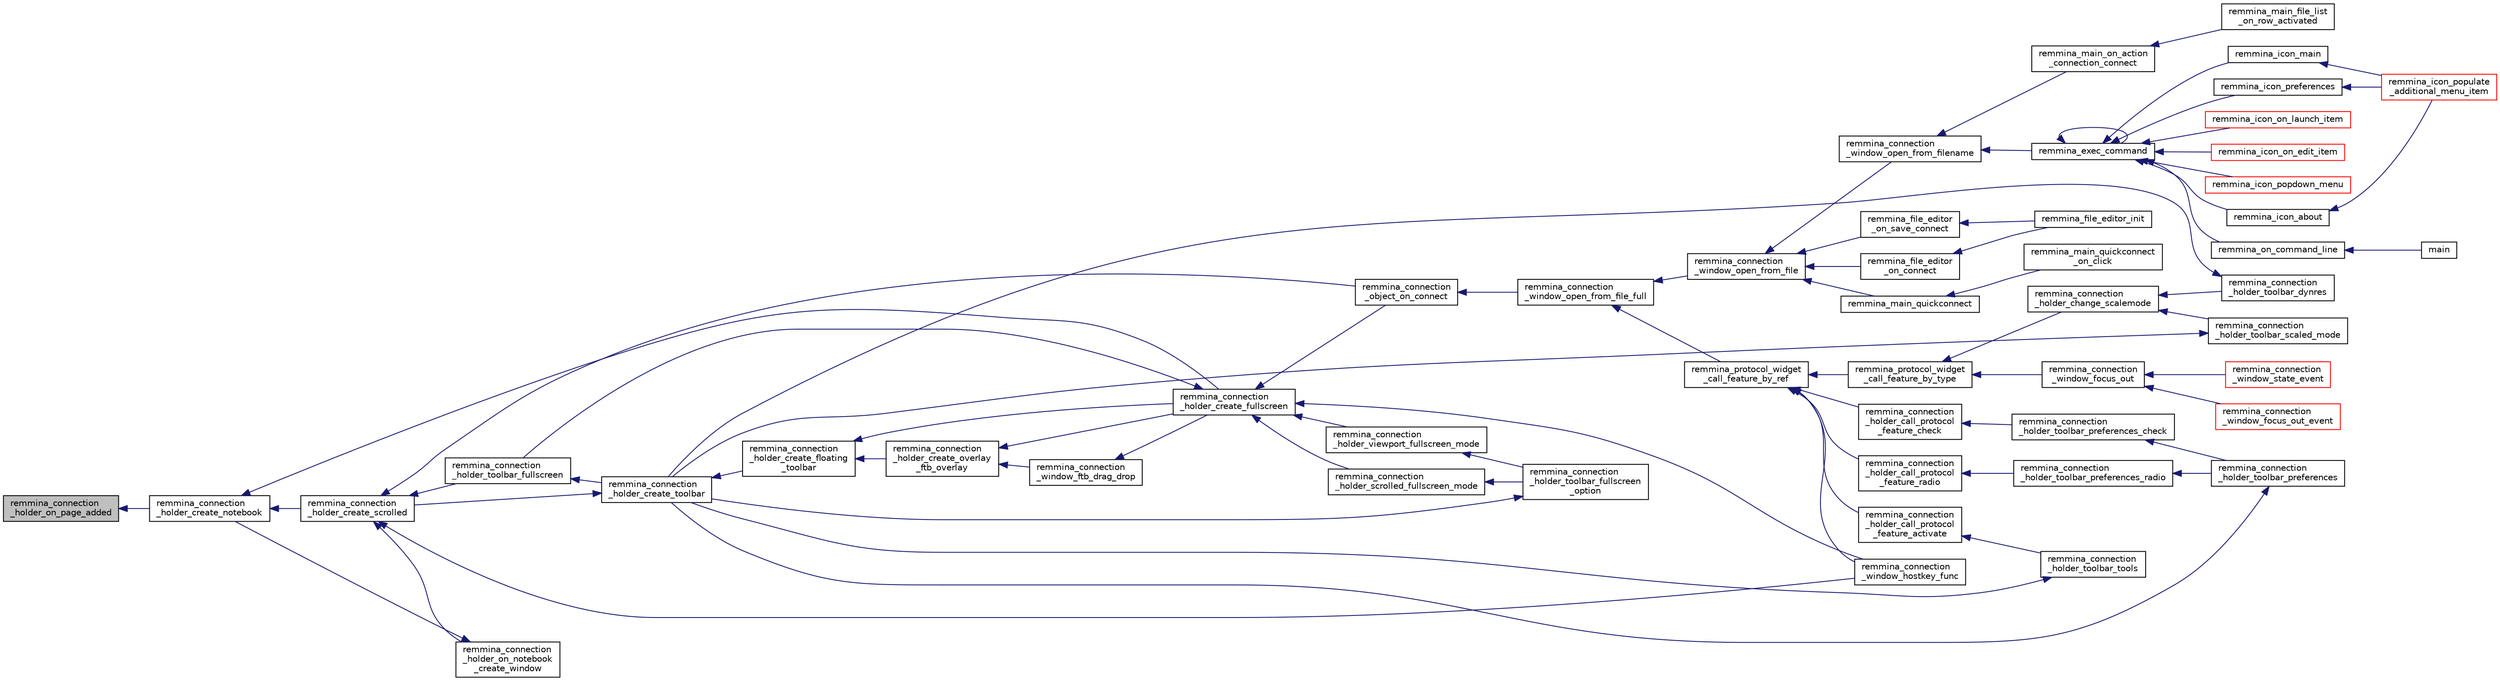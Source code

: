 digraph "remmina_connection_holder_on_page_added"
{
  edge [fontname="Helvetica",fontsize="10",labelfontname="Helvetica",labelfontsize="10"];
  node [fontname="Helvetica",fontsize="10",shape=record];
  rankdir="LR";
  Node4973 [label="remmina_connection\l_holder_on_page_added",height=0.2,width=0.4,color="black", fillcolor="grey75", style="filled", fontcolor="black"];
  Node4973 -> Node4974 [dir="back",color="midnightblue",fontsize="10",style="solid",fontname="Helvetica"];
  Node4974 [label="remmina_connection\l_holder_create_notebook",height=0.2,width=0.4,color="black", fillcolor="white", style="filled",URL="$remmina__connection__window_8c.html#ae616dc409c5775dc73d9a83c1f081705"];
  Node4974 -> Node4975 [dir="back",color="midnightblue",fontsize="10",style="solid",fontname="Helvetica"];
  Node4975 [label="remmina_connection\l_holder_create_scrolled",height=0.2,width=0.4,color="black", fillcolor="white", style="filled",URL="$remmina__connection__window_8c.html#a57b3656c37df65d276ddd50a16906dc7"];
  Node4975 -> Node4976 [dir="back",color="midnightblue",fontsize="10",style="solid",fontname="Helvetica"];
  Node4976 [label="remmina_connection\l_holder_toolbar_fullscreen",height=0.2,width=0.4,color="black", fillcolor="white", style="filled",URL="$remmina__connection__window_8c.html#a02ac20f50f1b7b816bd7208127efdbee"];
  Node4976 -> Node4977 [dir="back",color="midnightblue",fontsize="10",style="solid",fontname="Helvetica"];
  Node4977 [label="remmina_connection\l_holder_create_toolbar",height=0.2,width=0.4,color="black", fillcolor="white", style="filled",URL="$remmina__connection__window_8c.html#af8138da72278e9e9000276e08a6fd984"];
  Node4977 -> Node4978 [dir="back",color="midnightblue",fontsize="10",style="solid",fontname="Helvetica"];
  Node4978 [label="remmina_connection\l_holder_create_floating\l_toolbar",height=0.2,width=0.4,color="black", fillcolor="white", style="filled",URL="$remmina__connection__window_8c.html#a967dca6c1876afc3e6bcb763f9709d43"];
  Node4978 -> Node4979 [dir="back",color="midnightblue",fontsize="10",style="solid",fontname="Helvetica"];
  Node4979 [label="remmina_connection\l_holder_create_overlay\l_ftb_overlay",height=0.2,width=0.4,color="black", fillcolor="white", style="filled",URL="$remmina__connection__window_8c.html#ab2edcb806312b3367c70fbb13c383ae0"];
  Node4979 -> Node4980 [dir="back",color="midnightblue",fontsize="10",style="solid",fontname="Helvetica"];
  Node4980 [label="remmina_connection\l_window_ftb_drag_drop",height=0.2,width=0.4,color="black", fillcolor="white", style="filled",URL="$remmina__connection__window_8c.html#a15c9b2bd929f8f2bb64d0bb6fa60f067"];
  Node4980 -> Node4981 [dir="back",color="midnightblue",fontsize="10",style="solid",fontname="Helvetica"];
  Node4981 [label="remmina_connection\l_holder_create_fullscreen",height=0.2,width=0.4,color="black", fillcolor="white", style="filled",URL="$remmina__connection__window_8c.html#ae67ca4d276339723c1ff87fc224eaccf"];
  Node4981 -> Node4976 [dir="back",color="midnightblue",fontsize="10",style="solid",fontname="Helvetica"];
  Node4981 -> Node4982 [dir="back",color="midnightblue",fontsize="10",style="solid",fontname="Helvetica"];
  Node4982 [label="remmina_connection\l_holder_viewport_fullscreen_mode",height=0.2,width=0.4,color="black", fillcolor="white", style="filled",URL="$remmina__connection__window_8c.html#a0e99d0ff8c39f2c6de508eee9ef498c5"];
  Node4982 -> Node4983 [dir="back",color="midnightblue",fontsize="10",style="solid",fontname="Helvetica"];
  Node4983 [label="remmina_connection\l_holder_toolbar_fullscreen\l_option",height=0.2,width=0.4,color="black", fillcolor="white", style="filled",URL="$remmina__connection__window_8c.html#a1415cdcbed0e6fe9a7978586bf132207"];
  Node4983 -> Node4977 [dir="back",color="midnightblue",fontsize="10",style="solid",fontname="Helvetica"];
  Node4981 -> Node4984 [dir="back",color="midnightblue",fontsize="10",style="solid",fontname="Helvetica"];
  Node4984 [label="remmina_connection\l_holder_scrolled_fullscreen_mode",height=0.2,width=0.4,color="black", fillcolor="white", style="filled",URL="$remmina__connection__window_8c.html#aa25cae5c0e15e13b817b925e42a044a9"];
  Node4984 -> Node4983 [dir="back",color="midnightblue",fontsize="10",style="solid",fontname="Helvetica"];
  Node4981 -> Node4985 [dir="back",color="midnightblue",fontsize="10",style="solid",fontname="Helvetica"];
  Node4985 [label="remmina_connection\l_window_hostkey_func",height=0.2,width=0.4,color="black", fillcolor="white", style="filled",URL="$remmina__connection__window_8c.html#abef663d930076deb3105f86dabe2a9c3"];
  Node4981 -> Node4986 [dir="back",color="midnightblue",fontsize="10",style="solid",fontname="Helvetica"];
  Node4986 [label="remmina_connection\l_object_on_connect",height=0.2,width=0.4,color="black", fillcolor="white", style="filled",URL="$remmina__connection__window_8c.html#a0ad685a873ecef95ec13caba17e0c22e"];
  Node4986 -> Node4987 [dir="back",color="midnightblue",fontsize="10",style="solid",fontname="Helvetica"];
  Node4987 [label="remmina_connection\l_window_open_from_file_full",height=0.2,width=0.4,color="black", fillcolor="white", style="filled",URL="$remmina__connection__window_8h.html#adbf2b670ca3bae96a99cb0b36021a961"];
  Node4987 -> Node4988 [dir="back",color="midnightblue",fontsize="10",style="solid",fontname="Helvetica"];
  Node4988 [label="remmina_connection\l_window_open_from_file",height=0.2,width=0.4,color="black", fillcolor="white", style="filled",URL="$remmina__connection__window_8h.html#a1c7f722a89609523cc4de079cc82f23c"];
  Node4988 -> Node4989 [dir="back",color="midnightblue",fontsize="10",style="solid",fontname="Helvetica"];
  Node4989 [label="remmina_connection\l_window_open_from_filename",height=0.2,width=0.4,color="black", fillcolor="white", style="filled",URL="$remmina__connection__window_8h.html#ab0ed27ef360efc7d92906cbabf9da5db"];
  Node4989 -> Node4990 [dir="back",color="midnightblue",fontsize="10",style="solid",fontname="Helvetica"];
  Node4990 [label="remmina_exec_command",height=0.2,width=0.4,color="black", fillcolor="white", style="filled",URL="$remmina__exec_8h.html#a424cabdcff647797061e7482049d62a7"];
  Node4990 -> Node4991 [dir="back",color="midnightblue",fontsize="10",style="solid",fontname="Helvetica"];
  Node4991 [label="remmina_on_command_line",height=0.2,width=0.4,color="black", fillcolor="white", style="filled",URL="$remmina_8c.html#aeb286fc5bd52ab5382ab8cb495dc2914"];
  Node4991 -> Node4992 [dir="back",color="midnightblue",fontsize="10",style="solid",fontname="Helvetica"];
  Node4992 [label="main",height=0.2,width=0.4,color="black", fillcolor="white", style="filled",URL="$remmina_8c.html#a0ddf1224851353fc92bfbff6f499fa97"];
  Node4990 -> Node4990 [dir="back",color="midnightblue",fontsize="10",style="solid",fontname="Helvetica"];
  Node4990 -> Node4993 [dir="back",color="midnightblue",fontsize="10",style="solid",fontname="Helvetica"];
  Node4993 [label="remmina_icon_main",height=0.2,width=0.4,color="black", fillcolor="white", style="filled",URL="$remmina__icon_8c.html#a920476110ab6410c8fc8cf734109e497"];
  Node4993 -> Node4994 [dir="back",color="midnightblue",fontsize="10",style="solid",fontname="Helvetica"];
  Node4994 [label="remmina_icon_populate\l_additional_menu_item",height=0.2,width=0.4,color="red", fillcolor="white", style="filled",URL="$remmina__icon_8c.html#a8aaf73ed94cf20dcce1c7be26262cb56"];
  Node4990 -> Node5004 [dir="back",color="midnightblue",fontsize="10",style="solid",fontname="Helvetica"];
  Node5004 [label="remmina_icon_preferences",height=0.2,width=0.4,color="black", fillcolor="white", style="filled",URL="$remmina__icon_8c.html#ad3b0e3d12e4854eae05b1afea19da404"];
  Node5004 -> Node4994 [dir="back",color="midnightblue",fontsize="10",style="solid",fontname="Helvetica"];
  Node4990 -> Node5005 [dir="back",color="midnightblue",fontsize="10",style="solid",fontname="Helvetica"];
  Node5005 [label="remmina_icon_about",height=0.2,width=0.4,color="black", fillcolor="white", style="filled",URL="$remmina__icon_8c.html#a5cdf1958ef01e49889bcee2e90e2cf71"];
  Node5005 -> Node4994 [dir="back",color="midnightblue",fontsize="10",style="solid",fontname="Helvetica"];
  Node4990 -> Node5006 [dir="back",color="midnightblue",fontsize="10",style="solid",fontname="Helvetica"];
  Node5006 [label="remmina_icon_on_launch_item",height=0.2,width=0.4,color="red", fillcolor="white", style="filled",URL="$remmina__icon_8c.html#ad1699688680e12abcfd5c74dd2f76d83"];
  Node4990 -> Node5009 [dir="back",color="midnightblue",fontsize="10",style="solid",fontname="Helvetica"];
  Node5009 [label="remmina_icon_on_edit_item",height=0.2,width=0.4,color="red", fillcolor="white", style="filled",URL="$remmina__icon_8c.html#af8708120906a8dc41a7998ebf9ecd129"];
  Node4990 -> Node5010 [dir="back",color="midnightblue",fontsize="10",style="solid",fontname="Helvetica"];
  Node5010 [label="remmina_icon_popdown_menu",height=0.2,width=0.4,color="red", fillcolor="white", style="filled",URL="$remmina__icon_8c.html#a444be76e3c3a065279c5f9abc7fae833"];
  Node4989 -> Node5011 [dir="back",color="midnightblue",fontsize="10",style="solid",fontname="Helvetica"];
  Node5011 [label="remmina_main_on_action\l_connection_connect",height=0.2,width=0.4,color="black", fillcolor="white", style="filled",URL="$remmina__main_8c.html#ae023d1cb099a4f7bee79f13760566cbf"];
  Node5011 -> Node5012 [dir="back",color="midnightblue",fontsize="10",style="solid",fontname="Helvetica"];
  Node5012 [label="remmina_main_file_list\l_on_row_activated",height=0.2,width=0.4,color="black", fillcolor="white", style="filled",URL="$remmina__main_8c.html#aba1a89a2400c5cc8373c6bd34602ac10"];
  Node4988 -> Node5013 [dir="back",color="midnightblue",fontsize="10",style="solid",fontname="Helvetica"];
  Node5013 [label="remmina_file_editor\l_on_connect",height=0.2,width=0.4,color="black", fillcolor="white", style="filled",URL="$remmina__file__editor_8c.html#a73b8581fd1fd77532b748d91a2951f25"];
  Node5013 -> Node4997 [dir="back",color="midnightblue",fontsize="10",style="solid",fontname="Helvetica"];
  Node4997 [label="remmina_file_editor_init",height=0.2,width=0.4,color="black", fillcolor="white", style="filled",URL="$remmina__file__editor_8c.html#a9afd8d41c66f547320930eb331f3124d"];
  Node4988 -> Node4998 [dir="back",color="midnightblue",fontsize="10",style="solid",fontname="Helvetica"];
  Node4998 [label="remmina_file_editor\l_on_save_connect",height=0.2,width=0.4,color="black", fillcolor="white", style="filled",URL="$remmina__file__editor_8c.html#a57224f3f69f04f398de563b71be6b18e"];
  Node4998 -> Node4997 [dir="back",color="midnightblue",fontsize="10",style="solid",fontname="Helvetica"];
  Node4988 -> Node5014 [dir="back",color="midnightblue",fontsize="10",style="solid",fontname="Helvetica"];
  Node5014 [label="remmina_main_quickconnect",height=0.2,width=0.4,color="black", fillcolor="white", style="filled",URL="$remmina__main_8c.html#a802458852abacebfb16f1f4295806a01"];
  Node5014 -> Node5015 [dir="back",color="midnightblue",fontsize="10",style="solid",fontname="Helvetica"];
  Node5015 [label="remmina_main_quickconnect\l_on_click",height=0.2,width=0.4,color="black", fillcolor="white", style="filled",URL="$remmina__main_8c.html#a210e9e04c7c97cc86412044de31f659d"];
  Node4987 -> Node5016 [dir="back",color="midnightblue",fontsize="10",style="solid",fontname="Helvetica"];
  Node5016 [label="remmina_protocol_widget\l_call_feature_by_ref",height=0.2,width=0.4,color="black", fillcolor="white", style="filled",URL="$remmina__protocol__widget_8h.html#a605b69a9aa4393024369cc5070488692"];
  Node5016 -> Node5017 [dir="back",color="midnightblue",fontsize="10",style="solid",fontname="Helvetica"];
  Node5017 [label="remmina_connection\l_holder_call_protocol\l_feature_radio",height=0.2,width=0.4,color="black", fillcolor="white", style="filled",URL="$remmina__connection__window_8c.html#a86280cb973101817f7410af393bc2f98"];
  Node5017 -> Node5018 [dir="back",color="midnightblue",fontsize="10",style="solid",fontname="Helvetica"];
  Node5018 [label="remmina_connection\l_holder_toolbar_preferences_radio",height=0.2,width=0.4,color="black", fillcolor="white", style="filled",URL="$remmina__connection__window_8c.html#a1ddab4aacc284c606ab237eae9c0b5a9"];
  Node5018 -> Node5019 [dir="back",color="midnightblue",fontsize="10",style="solid",fontname="Helvetica"];
  Node5019 [label="remmina_connection\l_holder_toolbar_preferences",height=0.2,width=0.4,color="black", fillcolor="white", style="filled",URL="$remmina__connection__window_8c.html#a78ec7d6e66d6e6569c1a9a0230c74bc8"];
  Node5019 -> Node4977 [dir="back",color="midnightblue",fontsize="10",style="solid",fontname="Helvetica"];
  Node5016 -> Node5020 [dir="back",color="midnightblue",fontsize="10",style="solid",fontname="Helvetica"];
  Node5020 [label="remmina_connection\l_holder_call_protocol\l_feature_check",height=0.2,width=0.4,color="black", fillcolor="white", style="filled",URL="$remmina__connection__window_8c.html#a8d924ded7fe147df8b5f113e2fb1d6e7"];
  Node5020 -> Node5021 [dir="back",color="midnightblue",fontsize="10",style="solid",fontname="Helvetica"];
  Node5021 [label="remmina_connection\l_holder_toolbar_preferences_check",height=0.2,width=0.4,color="black", fillcolor="white", style="filled",URL="$remmina__connection__window_8c.html#ada0dce340f5f1484c496a2357e8a2c69"];
  Node5021 -> Node5019 [dir="back",color="midnightblue",fontsize="10",style="solid",fontname="Helvetica"];
  Node5016 -> Node5022 [dir="back",color="midnightblue",fontsize="10",style="solid",fontname="Helvetica"];
  Node5022 [label="remmina_connection\l_holder_call_protocol\l_feature_activate",height=0.2,width=0.4,color="black", fillcolor="white", style="filled",URL="$remmina__connection__window_8c.html#a4507b43c6fd10bc68d9512c6b253a552"];
  Node5022 -> Node5023 [dir="back",color="midnightblue",fontsize="10",style="solid",fontname="Helvetica"];
  Node5023 [label="remmina_connection\l_holder_toolbar_tools",height=0.2,width=0.4,color="black", fillcolor="white", style="filled",URL="$remmina__connection__window_8c.html#a51cc0b2274049920f67c71047bd76213"];
  Node5023 -> Node4977 [dir="back",color="midnightblue",fontsize="10",style="solid",fontname="Helvetica"];
  Node5016 -> Node4985 [dir="back",color="midnightblue",fontsize="10",style="solid",fontname="Helvetica"];
  Node5016 -> Node5024 [dir="back",color="midnightblue",fontsize="10",style="solid",fontname="Helvetica"];
  Node5024 [label="remmina_protocol_widget\l_call_feature_by_type",height=0.2,width=0.4,color="black", fillcolor="white", style="filled",URL="$remmina__protocol__widget_8h.html#a6a630e96e5b914d60d678ae8eaad4cd9"];
  Node5024 -> Node5025 [dir="back",color="midnightblue",fontsize="10",style="solid",fontname="Helvetica"];
  Node5025 [label="remmina_connection\l_holder_change_scalemode",height=0.2,width=0.4,color="black", fillcolor="white", style="filled",URL="$remmina__connection__window_8c.html#a5565ebedf82eb9f2d54b7f447b4c930e"];
  Node5025 -> Node5026 [dir="back",color="midnightblue",fontsize="10",style="solid",fontname="Helvetica"];
  Node5026 [label="remmina_connection\l_holder_toolbar_dynres",height=0.2,width=0.4,color="black", fillcolor="white", style="filled",URL="$remmina__connection__window_8c.html#a576e3800c7371f63b27e3832848ac4e5"];
  Node5026 -> Node4977 [dir="back",color="midnightblue",fontsize="10",style="solid",fontname="Helvetica"];
  Node5025 -> Node5027 [dir="back",color="midnightblue",fontsize="10",style="solid",fontname="Helvetica"];
  Node5027 [label="remmina_connection\l_holder_toolbar_scaled_mode",height=0.2,width=0.4,color="black", fillcolor="white", style="filled",URL="$remmina__connection__window_8c.html#ad6136dd7c0867a5a5f1c0b0645632ee4"];
  Node5027 -> Node4977 [dir="back",color="midnightblue",fontsize="10",style="solid",fontname="Helvetica"];
  Node5024 -> Node5028 [dir="back",color="midnightblue",fontsize="10",style="solid",fontname="Helvetica"];
  Node5028 [label="remmina_connection\l_window_focus_out",height=0.2,width=0.4,color="black", fillcolor="white", style="filled",URL="$remmina__connection__window_8c.html#a8c242e0a7ee57ed79099c330d696b43f"];
  Node5028 -> Node5029 [dir="back",color="midnightblue",fontsize="10",style="solid",fontname="Helvetica"];
  Node5029 [label="remmina_connection\l_window_focus_out_event",height=0.2,width=0.4,color="red", fillcolor="white", style="filled",URL="$remmina__connection__window_8c.html#a539828a1dd435bee083d82136691176c"];
  Node5028 -> Node5031 [dir="back",color="midnightblue",fontsize="10",style="solid",fontname="Helvetica"];
  Node5031 [label="remmina_connection\l_window_state_event",height=0.2,width=0.4,color="red", fillcolor="white", style="filled",URL="$remmina__connection__window_8c.html#a174d5b1e983a96c98aae2e8078f462bd"];
  Node4979 -> Node4981 [dir="back",color="midnightblue",fontsize="10",style="solid",fontname="Helvetica"];
  Node4978 -> Node4981 [dir="back",color="midnightblue",fontsize="10",style="solid",fontname="Helvetica"];
  Node4977 -> Node4975 [dir="back",color="midnightblue",fontsize="10",style="solid",fontname="Helvetica"];
  Node4975 -> Node5032 [dir="back",color="midnightblue",fontsize="10",style="solid",fontname="Helvetica"];
  Node5032 [label="remmina_connection\l_holder_on_notebook\l_create_window",height=0.2,width=0.4,color="black", fillcolor="white", style="filled",URL="$remmina__connection__window_8c.html#a2f5fc595c1aad851962aa58e2009bcce"];
  Node5032 -> Node4974 [dir="back",color="midnightblue",fontsize="10",style="solid",fontname="Helvetica"];
  Node4975 -> Node4985 [dir="back",color="midnightblue",fontsize="10",style="solid",fontname="Helvetica"];
  Node4975 -> Node4986 [dir="back",color="midnightblue",fontsize="10",style="solid",fontname="Helvetica"];
  Node4974 -> Node4981 [dir="back",color="midnightblue",fontsize="10",style="solid",fontname="Helvetica"];
}
